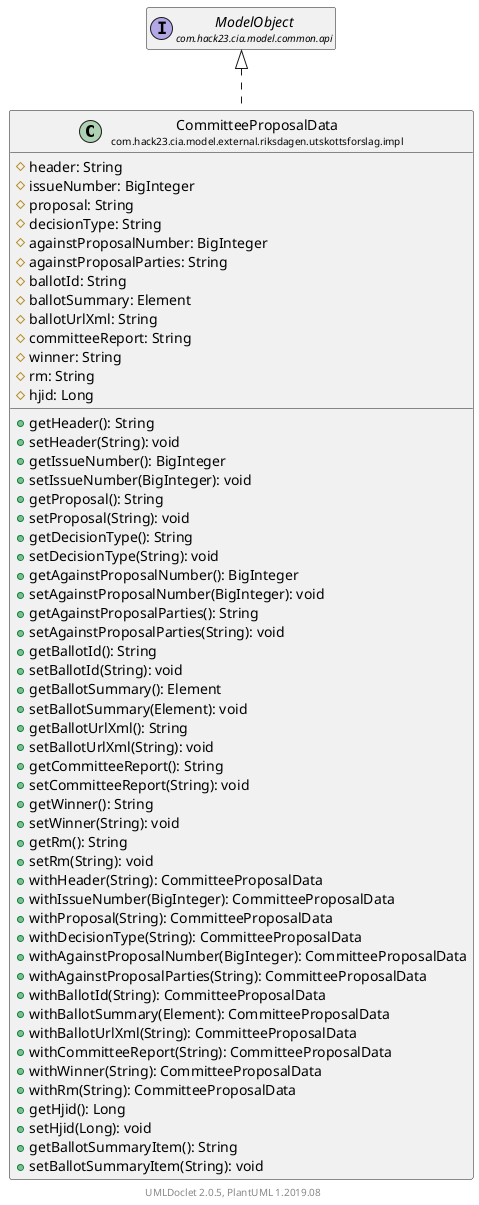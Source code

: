 @startuml
    set namespaceSeparator none
    hide empty fields
    hide empty methods

    class "<size:14>CommitteeProposalData\n<size:10>com.hack23.cia.model.external.riksdagen.utskottsforslag.impl" as com.hack23.cia.model.external.riksdagen.utskottsforslag.impl.CommitteeProposalData [[CommitteeProposalData.html]] {
        #header: String
        #issueNumber: BigInteger
        #proposal: String
        #decisionType: String
        #againstProposalNumber: BigInteger
        #againstProposalParties: String
        #ballotId: String
        #ballotSummary: Element
        #ballotUrlXml: String
        #committeeReport: String
        #winner: String
        #rm: String
        #hjid: Long
        +getHeader(): String
        +setHeader(String): void
        +getIssueNumber(): BigInteger
        +setIssueNumber(BigInteger): void
        +getProposal(): String
        +setProposal(String): void
        +getDecisionType(): String
        +setDecisionType(String): void
        +getAgainstProposalNumber(): BigInteger
        +setAgainstProposalNumber(BigInteger): void
        +getAgainstProposalParties(): String
        +setAgainstProposalParties(String): void
        +getBallotId(): String
        +setBallotId(String): void
        +getBallotSummary(): Element
        +setBallotSummary(Element): void
        +getBallotUrlXml(): String
        +setBallotUrlXml(String): void
        +getCommitteeReport(): String
        +setCommitteeReport(String): void
        +getWinner(): String
        +setWinner(String): void
        +getRm(): String
        +setRm(String): void
        +withHeader(String): CommitteeProposalData
        +withIssueNumber(BigInteger): CommitteeProposalData
        +withProposal(String): CommitteeProposalData
        +withDecisionType(String): CommitteeProposalData
        +withAgainstProposalNumber(BigInteger): CommitteeProposalData
        +withAgainstProposalParties(String): CommitteeProposalData
        +withBallotId(String): CommitteeProposalData
        +withBallotSummary(Element): CommitteeProposalData
        +withBallotUrlXml(String): CommitteeProposalData
        +withCommitteeReport(String): CommitteeProposalData
        +withWinner(String): CommitteeProposalData
        +withRm(String): CommitteeProposalData
        +getHjid(): Long
        +setHjid(Long): void
        +getBallotSummaryItem(): String
        +setBallotSummaryItem(String): void
    }

    interface "<size:14>ModelObject\n<size:10>com.hack23.cia.model.common.api" as com.hack23.cia.model.common.api.ModelObject

    com.hack23.cia.model.common.api.ModelObject <|.. com.hack23.cia.model.external.riksdagen.utskottsforslag.impl.CommitteeProposalData

    center footer UMLDoclet 2.0.5, PlantUML 1.2019.08
@enduml
